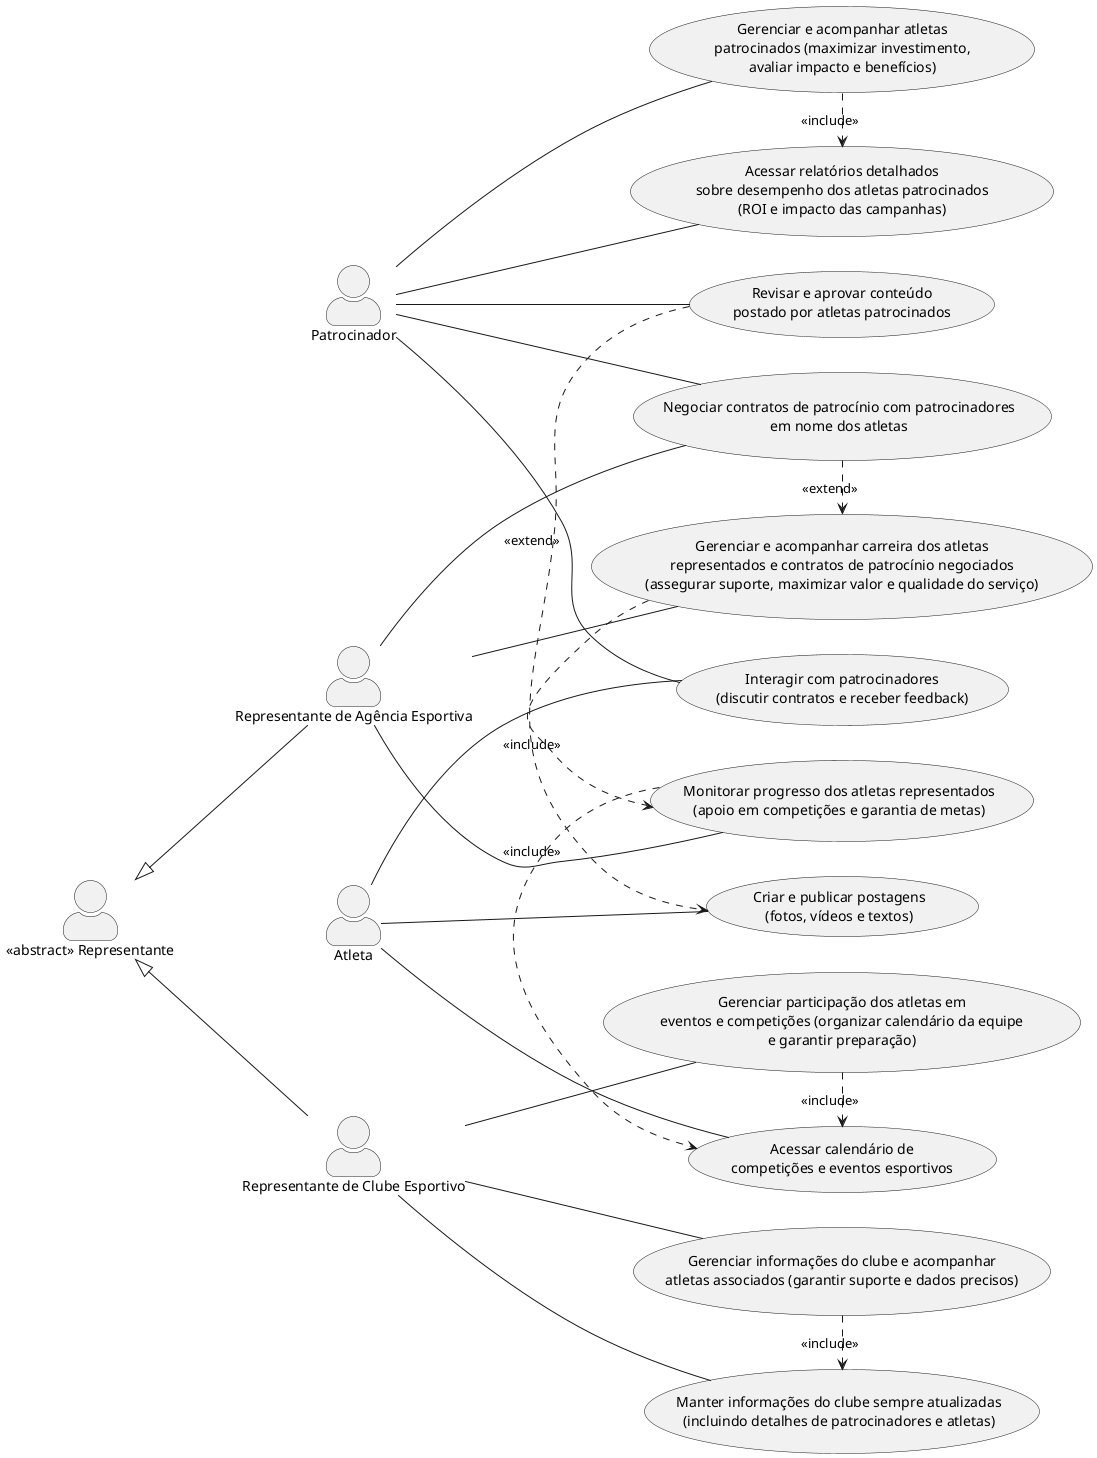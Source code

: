 @startuml casos de uso - atletas

left to right direction
'top to bottom direction
skinparam actorStyle awesome

' =======================
' Atores
' =======================
actor "Atleta" as Atleta
actor "Patrocinador" as Patrocinador

actor "<<abstract>> Representante" as Representante
actor "Representante de Agência Esportiva" as RepAgencia
actor "Representante de Clube Esportivo" as RepClube

Representante <|-- RepAgencia
Representante <|-- RepClube

' =======================
' Casos de uso — Atleta
' =======================
usecase "Criar e publicar postagens\n(fotos, vídeos e textos)" as UC_Postagens
usecase "Interagir com patrocinadores\n(discutir contratos e receber feedback)" as UC_InteragirPatroc
usecase "Acessar calendário de\ncompetições e eventos esportivos" as UC_Calendario

Atleta -- UC_Postagens
Atleta -- UC_InteragirPatroc
Atleta -- UC_Calendario

Patrocinador -- UC_InteragirPatroc

' =======================
' Casos de uso — Patrocinador
' =======================
usecase "Gerenciar e acompanhar atletas\npatrocinados (maximizar investimento,\navaliar impacto e benefícios)" as UC_GerenciarAcompanhar
usecase "Revisar e aprovar conteúdo\npostado por atletas patrocinados" as UC_AprovarConteudo
usecase "Acessar relatórios detalhados\nsobre desempenho dos atletas patrocinados\n(ROI e impacto das campanhas)" as UC_Relatorios

Patrocinador -- UC_GerenciarAcompanhar
Patrocinador -- UC_AprovarConteudo
Patrocinador -- UC_Relatorios

' =======================
' Casos de uso — Representante de Agência
' =======================
usecase "Gerenciar e acompanhar carreira dos atletas\nrepresentados e contratos de patrocínio negociados\n(assegurar suporte, maximizar valor e qualidade do serviço)" as UC_GerenciarCarreiraContratos
usecase "Monitorar progresso dos atletas representados\n(apoio em competições e garantia de metas)" as UC_MonitorarProgresso
usecase "Negociar contratos de patrocínio com patrocinadores\nem nome dos atletas" as UC_NegociarContratos

RepAgencia -- UC_GerenciarCarreiraContratos
RepAgencia -- UC_MonitorarProgresso
RepAgencia -- UC_NegociarContratos
Patrocinador -- UC_NegociarContratos

' =======================
' Casos de uso — Representante de Clube
' =======================
usecase "Gerenciar informações do clube e acompanhar\natletas associados (garantir suporte e dados precisos)" as UC_Clube_GerenciarInfoEAcompanhar
usecase "Gerenciar participação dos atletas em\neventos e competições (organizar calendário da equipe\ne garantir preparação)" as UC_Clube_GerenciarParticipacao
usecase "Manter informações do clube sempre atualizadas\n(incluindo detalhes de patrocinadores e atletas)" as UC_Clube_ManterInfos

RepClube -- UC_Clube_GerenciarInfoEAcompanhar
RepClube -- UC_Clube_GerenciarParticipacao
RepClube -- UC_Clube_ManterInfos

' =======================
' Relações include / extend (sist. real)
' =======================

' 1) Patrocinador aprova conteúdo como etapa opcional da publicação do atleta
UC_AprovarConteudo .> UC_Postagens : <<extend>>

' 2) Patrocinador, ao gerir/acompanhar, reutiliza relatórios detalhados
UC_GerenciarAcompanhar .> UC_Relatorios : <<include>>

' 3) Agência: gestão de carreira/contratos engloba monitoramento contínuo
UC_GerenciarCarreiraContratos .> UC_MonitorarProgresso : <<include>>

' 4) Agência: negociação ocorre como extensão da gestão quando há (re)negociação
UC_NegociarContratos .> UC_GerenciarCarreiraContratos : <<extend>>

' 5) Clube: gestão de info/acompanhamento inclui manutenção de dados do clube
UC_Clube_GerenciarInfoEAcompanhar .> UC_Clube_ManterInfos : <<include>>

' 6) Clube: gestão de participação depende do acesso ao calendário
UC_Clube_GerenciarParticipacao .> UC_Calendario : <<include>>

' 7) Agência: monitorar progresso também depende do calendário de eventos
UC_MonitorarProgresso .> UC_Calendario : <<include>>

@enduml
